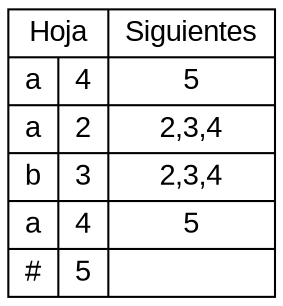 digraph G { 

nodesep=0.8;

ranksep=0.5;

node [fontname="Arial"]; 
node_A [shape=record  label=
" {Hoja |{a|4}|{a|2}|{b|3}|{a|4}|{#|5}}|{Siguientes|5|2,3,4|2,3,4|5|} "]; 

}

